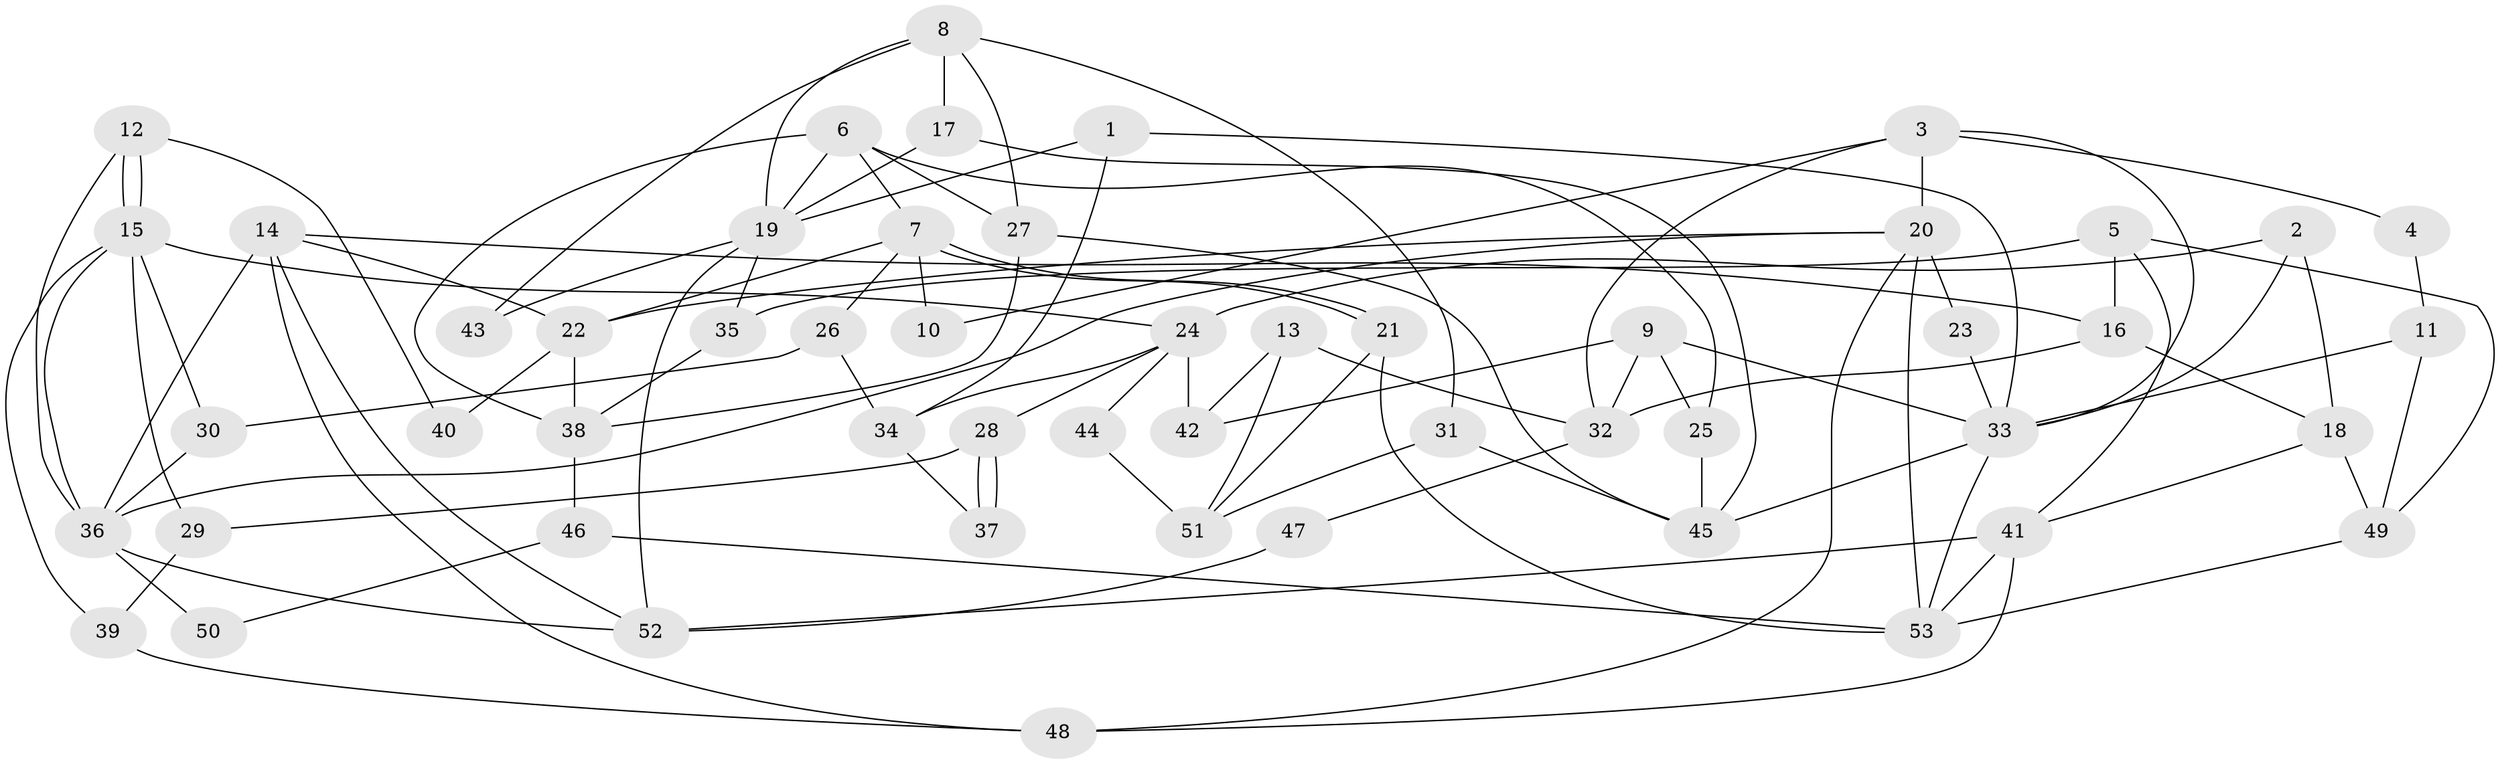// Generated by graph-tools (version 1.1) at 2025/26/03/09/25 03:26:09]
// undirected, 53 vertices, 106 edges
graph export_dot {
graph [start="1"]
  node [color=gray90,style=filled];
  1;
  2;
  3;
  4;
  5;
  6;
  7;
  8;
  9;
  10;
  11;
  12;
  13;
  14;
  15;
  16;
  17;
  18;
  19;
  20;
  21;
  22;
  23;
  24;
  25;
  26;
  27;
  28;
  29;
  30;
  31;
  32;
  33;
  34;
  35;
  36;
  37;
  38;
  39;
  40;
  41;
  42;
  43;
  44;
  45;
  46;
  47;
  48;
  49;
  50;
  51;
  52;
  53;
  1 -- 34;
  1 -- 19;
  1 -- 33;
  2 -- 33;
  2 -- 18;
  2 -- 24;
  3 -- 32;
  3 -- 20;
  3 -- 4;
  3 -- 10;
  3 -- 33;
  4 -- 11;
  5 -- 16;
  5 -- 41;
  5 -- 35;
  5 -- 49;
  6 -- 38;
  6 -- 7;
  6 -- 19;
  6 -- 25;
  6 -- 27;
  7 -- 22;
  7 -- 21;
  7 -- 21;
  7 -- 10;
  7 -- 26;
  8 -- 19;
  8 -- 27;
  8 -- 17;
  8 -- 31;
  8 -- 43;
  9 -- 25;
  9 -- 33;
  9 -- 32;
  9 -- 42;
  11 -- 33;
  11 -- 49;
  12 -- 15;
  12 -- 15;
  12 -- 36;
  12 -- 40;
  13 -- 51;
  13 -- 42;
  13 -- 32;
  14 -- 48;
  14 -- 52;
  14 -- 16;
  14 -- 22;
  14 -- 36;
  15 -- 29;
  15 -- 24;
  15 -- 30;
  15 -- 36;
  15 -- 39;
  16 -- 32;
  16 -- 18;
  17 -- 45;
  17 -- 19;
  18 -- 49;
  18 -- 41;
  19 -- 35;
  19 -- 43;
  19 -- 52;
  20 -- 53;
  20 -- 36;
  20 -- 22;
  20 -- 23;
  20 -- 48;
  21 -- 53;
  21 -- 51;
  22 -- 38;
  22 -- 40;
  23 -- 33;
  24 -- 28;
  24 -- 34;
  24 -- 42;
  24 -- 44;
  25 -- 45;
  26 -- 30;
  26 -- 34;
  27 -- 38;
  27 -- 45;
  28 -- 37;
  28 -- 37;
  28 -- 29;
  29 -- 39;
  30 -- 36;
  31 -- 45;
  31 -- 51;
  32 -- 47;
  33 -- 45;
  33 -- 53;
  34 -- 37;
  35 -- 38;
  36 -- 50;
  36 -- 52;
  38 -- 46;
  39 -- 48;
  41 -- 52;
  41 -- 48;
  41 -- 53;
  44 -- 51;
  46 -- 53;
  46 -- 50;
  47 -- 52;
  49 -- 53;
}
